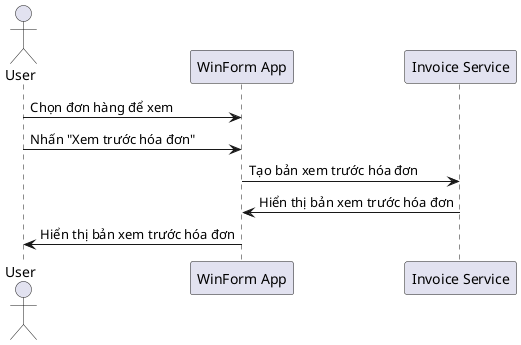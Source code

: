 @startuml
actor User
participant "WinForm App" as App
participant "Invoice Service" as InvoiceService

User -> App: Chọn đơn hàng để xem
User -> App: Nhấn "Xem trước hóa đơn"
App -> InvoiceService: Tạo bản xem trước hóa đơn
InvoiceService -> App: Hiển thị bản xem trước hóa đơn
App -> User: Hiển thị bản xem trước hóa đơn
@enduml
